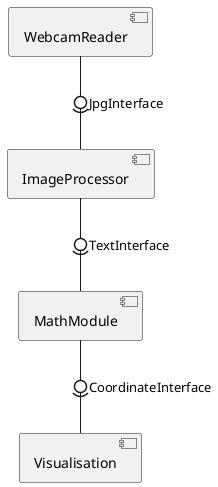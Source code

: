 @startuml

[WebcamReader] as wr
[ImageProcessor] as ip
[MathModule] as mm
[Visualisation] as viz

wr -0)- ip : JpgInterface
ip -0)- mm : TextInterface
mm -0)- viz : CoordinateInterface



@enduml
